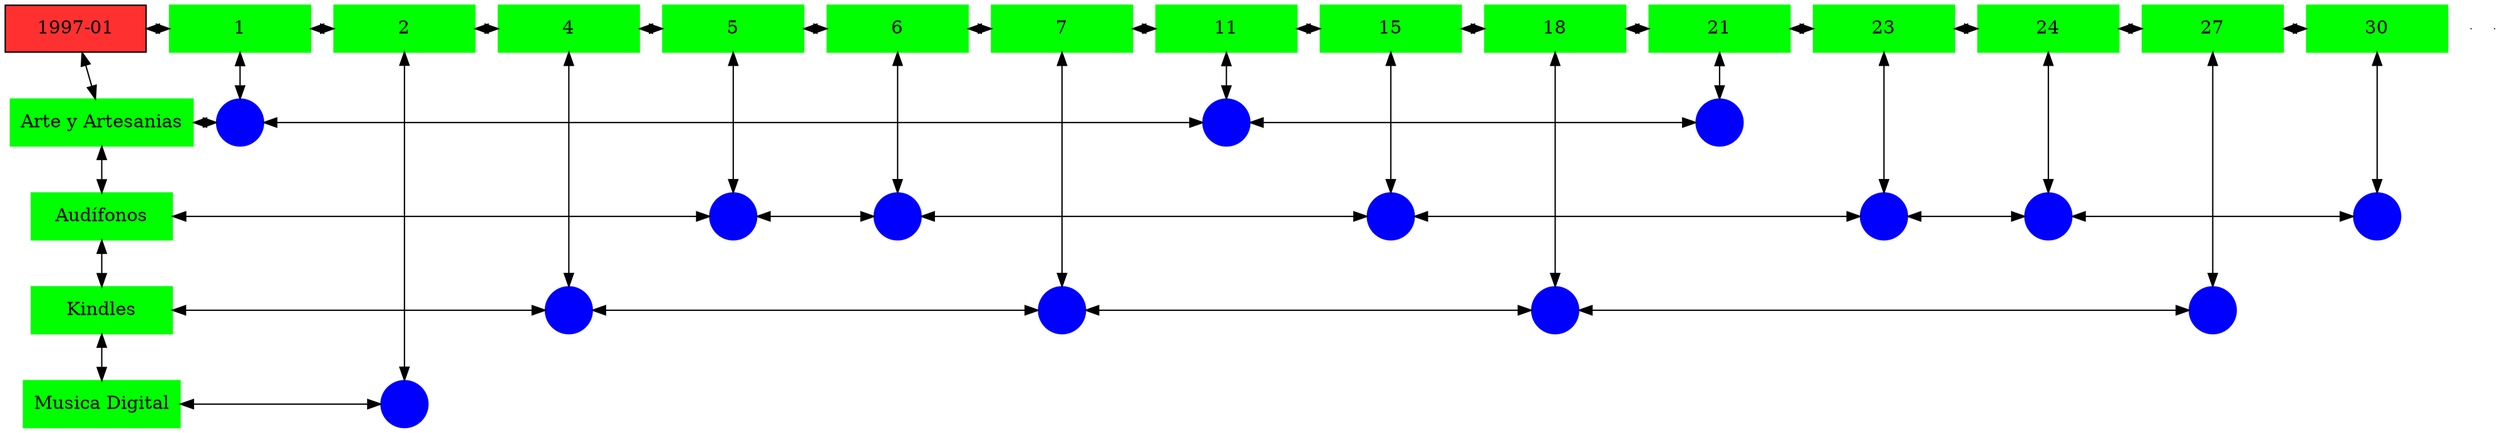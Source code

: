 digraph G{
node[shape="box"];
nodeMt[ label = "1997-01", width = 1.5, style = filled, fillcolor = firebrick1, group = 1 ];
e0[ shape = point, width = 0 ];
e1[ shape = point, width = 0 ];
node0xc002040b40[label="1",color=green,style =filled,width = 1.5 group=1];
nodeMt->node0xc002040b40[dir="both"];
{rank=same;nodeMt;node0xc002040b40;}
node0xc002222140[label="2",color=green,style =filled,width = 1.5 group=2];
node0xc002040b40->node0xc002222140[dir="both"];
{rank=same;node0xc002040b40;node0xc002222140;}
node0xc0020b1680[label="4",color=green,style =filled,width = 1.5 group=4];
node0xc002222140->node0xc0020b1680[dir="both"];
{rank=same;node0xc002222140;node0xc0020b1680;}
node0xc001e2dae0[label="5",color=green,style =filled,width = 1.5 group=5];
node0xc0020b1680->node0xc001e2dae0[dir="both"];
{rank=same;node0xc0020b1680;node0xc001e2dae0;}
node0xc00209e0f0[label="6",color=green,style =filled,width = 1.5 group=6];
node0xc001e2dae0->node0xc00209e0f0[dir="both"];
{rank=same;node0xc001e2dae0;node0xc00209e0f0;}
node0xc0022bda40[label="7",color=green,style =filled,width = 1.5 group=7];
node0xc00209e0f0->node0xc0022bda40[dir="both"];
{rank=same;node0xc00209e0f0;node0xc0022bda40;}
node0xc0021cb630[label="11",color=green,style =filled,width = 1.5 group=11];
node0xc0022bda40->node0xc0021cb630[dir="both"];
{rank=same;node0xc0022bda40;node0xc0021cb630;}
node0xc0021026e0[label="15",color=green,style =filled,width = 1.5 group=15];
node0xc0021cb630->node0xc0021026e0[dir="both"];
{rank=same;node0xc0021cb630;node0xc0021026e0;}
node0xc00217ac30[label="18",color=green,style =filled,width = 1.5 group=18];
node0xc0021026e0->node0xc00217ac30[dir="both"];
{rank=same;node0xc0021026e0;node0xc00217ac30;}
node0xc001f4bea0[label="21",color=green,style =filled,width = 1.5 group=21];
node0xc00217ac30->node0xc001f4bea0[dir="both"];
{rank=same;node0xc00217ac30;node0xc001f4bea0;}
node0xc00225d310[label="23",color=green,style =filled,width = 1.5 group=23];
node0xc001f4bea0->node0xc00225d310[dir="both"];
{rank=same;node0xc001f4bea0;node0xc00225d310;}
node0xc001f2c320[label="24",color=green,style =filled,width = 1.5 group=24];
node0xc00225d310->node0xc001f2c320[dir="both"];
{rank=same;node0xc00225d310;node0xc001f2c320;}
node0xc0022169b0[label="27",color=green,style =filled,width = 1.5 group=27];
node0xc001f2c320->node0xc0022169b0[dir="both"];
{rank=same;node0xc001f2c320;node0xc0022169b0;}
node0xc0022aba90[label="30",color=green,style =filled,width = 1.5 group=30];
node0xc0022169b0->node0xc0022aba90[dir="both"];
{rank=same;node0xc0022169b0;node0xc0022aba90;}
node0xc001f4be50[label="Arte y Artesanias",color=green,style =filled width = 1.5 group=1];
node0xc002039600[label="",color=blue,style =filled, width = 0.5 group=1 shape=circle];
node0xc001f4be50->node0xc002039600[dir="both"];
{rank=same;node0xc001f4be50;node0xc002039600;}
node0xc0021c3c00[label="",color=blue,style =filled, width = 0.5 group=11 shape=circle];
node0xc002039600->node0xc0021c3c00[dir="both"];
{rank=same;node0xc0021c3c00;node0xc002039600;}
node0xc001f5a100[label="",color=blue,style =filled, width = 0.5 group=21 shape=circle];
node0xc0021c3c00->node0xc001f5a100[dir="both"];
{rank=same;node0xc001f5a100;node0xc0021c3c00;}
node0xc001e2da90[label="Audífonos",color=green,style =filled width = 1.5 group=1];
node0xc001e2ae80[label="",color=blue,style =filled, width = 0.5 group=5 shape=circle];
node0xc001e2da90->node0xc001e2ae80[dir="both"];
{rank=same;node0xc001e2da90;node0xc001e2ae80;}
node0xc00208d700[label="",color=blue,style =filled, width = 0.5 group=6 shape=circle];
node0xc001e2ae80->node0xc00208d700[dir="both"];
{rank=same;node0xc00208d700;node0xc001e2ae80;}
node0xc0020fee00[label="",color=blue,style =filled, width = 0.5 group=15 shape=circle];
node0xc00208d700->node0xc0020fee00[dir="both"];
{rank=same;node0xc0020fee00;node0xc00208d700;}
node0xc002259580[label="",color=blue,style =filled, width = 0.5 group=23 shape=circle];
node0xc0020fee00->node0xc002259580[dir="both"];
{rank=same;node0xc002259580;node0xc0020fee00;}
node0xc001f28680[label="",color=blue,style =filled, width = 0.5 group=24 shape=circle];
node0xc002259580->node0xc001f28680[dir="both"];
{rank=same;node0xc001f28680;node0xc002259580;}
node0xc0022b0b80[label="",color=blue,style =filled, width = 0.5 group=30 shape=circle];
node0xc001f28680->node0xc0022b0b80[dir="both"];
{rank=same;node0xc0022b0b80;node0xc001f28680;}
node0xc0020b1630[label="Kindles",color=green,style =filled width = 1.5 group=1];
node0xc0020a7e00[label="",color=blue,style =filled, width = 0.5 group=4 shape=circle];
node0xc0020b1630->node0xc0020a7e00[dir="both"];
{rank=same;node0xc0020b1630;node0xc0020a7e00;}
node0xc0022c6980[label="",color=blue,style =filled, width = 0.5 group=7 shape=circle];
node0xc0020a7e00->node0xc0022c6980[dir="both"];
{rank=same;node0xc0022c6980;node0xc0020a7e00;}
node0xc002184380[label="",color=blue,style =filled, width = 0.5 group=18 shape=circle];
node0xc0022c6980->node0xc002184380[dir="both"];
{rank=same;node0xc002184380;node0xc0022c6980;}
node0xc002203f00[label="",color=blue,style =filled, width = 0.5 group=27 shape=circle];
node0xc002184380->node0xc002203f00[dir="both"];
{rank=same;node0xc002203f00;node0xc002184380;}
node0xc0022220f0[label="Musica Digital",color=green,style =filled width = 1.5 group=1];
node0xc002219380[label="",color=blue,style =filled, width = 0.5 group=2 shape=circle];
node0xc0022220f0->node0xc002219380[dir="both"];
{rank=same;node0xc0022220f0;node0xc002219380;}
node0xc002040b40->node0xc002039600[dir="both"];
node0xc002222140->node0xc002219380[dir="both"];
node0xc0020b1680->node0xc0020a7e00[dir="both"];
node0xc001e2dae0->node0xc001e2ae80[dir="both"];
node0xc00209e0f0->node0xc00208d700[dir="both"];
node0xc0022bda40->node0xc0022c6980[dir="both"];
node0xc0021cb630->node0xc0021c3c00[dir="both"];
node0xc0021026e0->node0xc0020fee00[dir="both"];
node0xc00217ac30->node0xc002184380[dir="both"];
node0xc001f4bea0->node0xc001f5a100[dir="both"];
node0xc00225d310->node0xc002259580[dir="both"];
node0xc001f2c320->node0xc001f28680[dir="both"];
node0xc0022169b0->node0xc002203f00[dir="both"];
node0xc0022aba90->node0xc0022b0b80[dir="both"];
nodeMt->node0xc001f4be50[dir="both"];
node0xc001f4be50->node0xc001e2da90[dir="both"];
node0xc001e2da90->node0xc0020b1630[dir="both"];
node0xc0020b1630->node0xc0022220f0[dir="both"];
}
